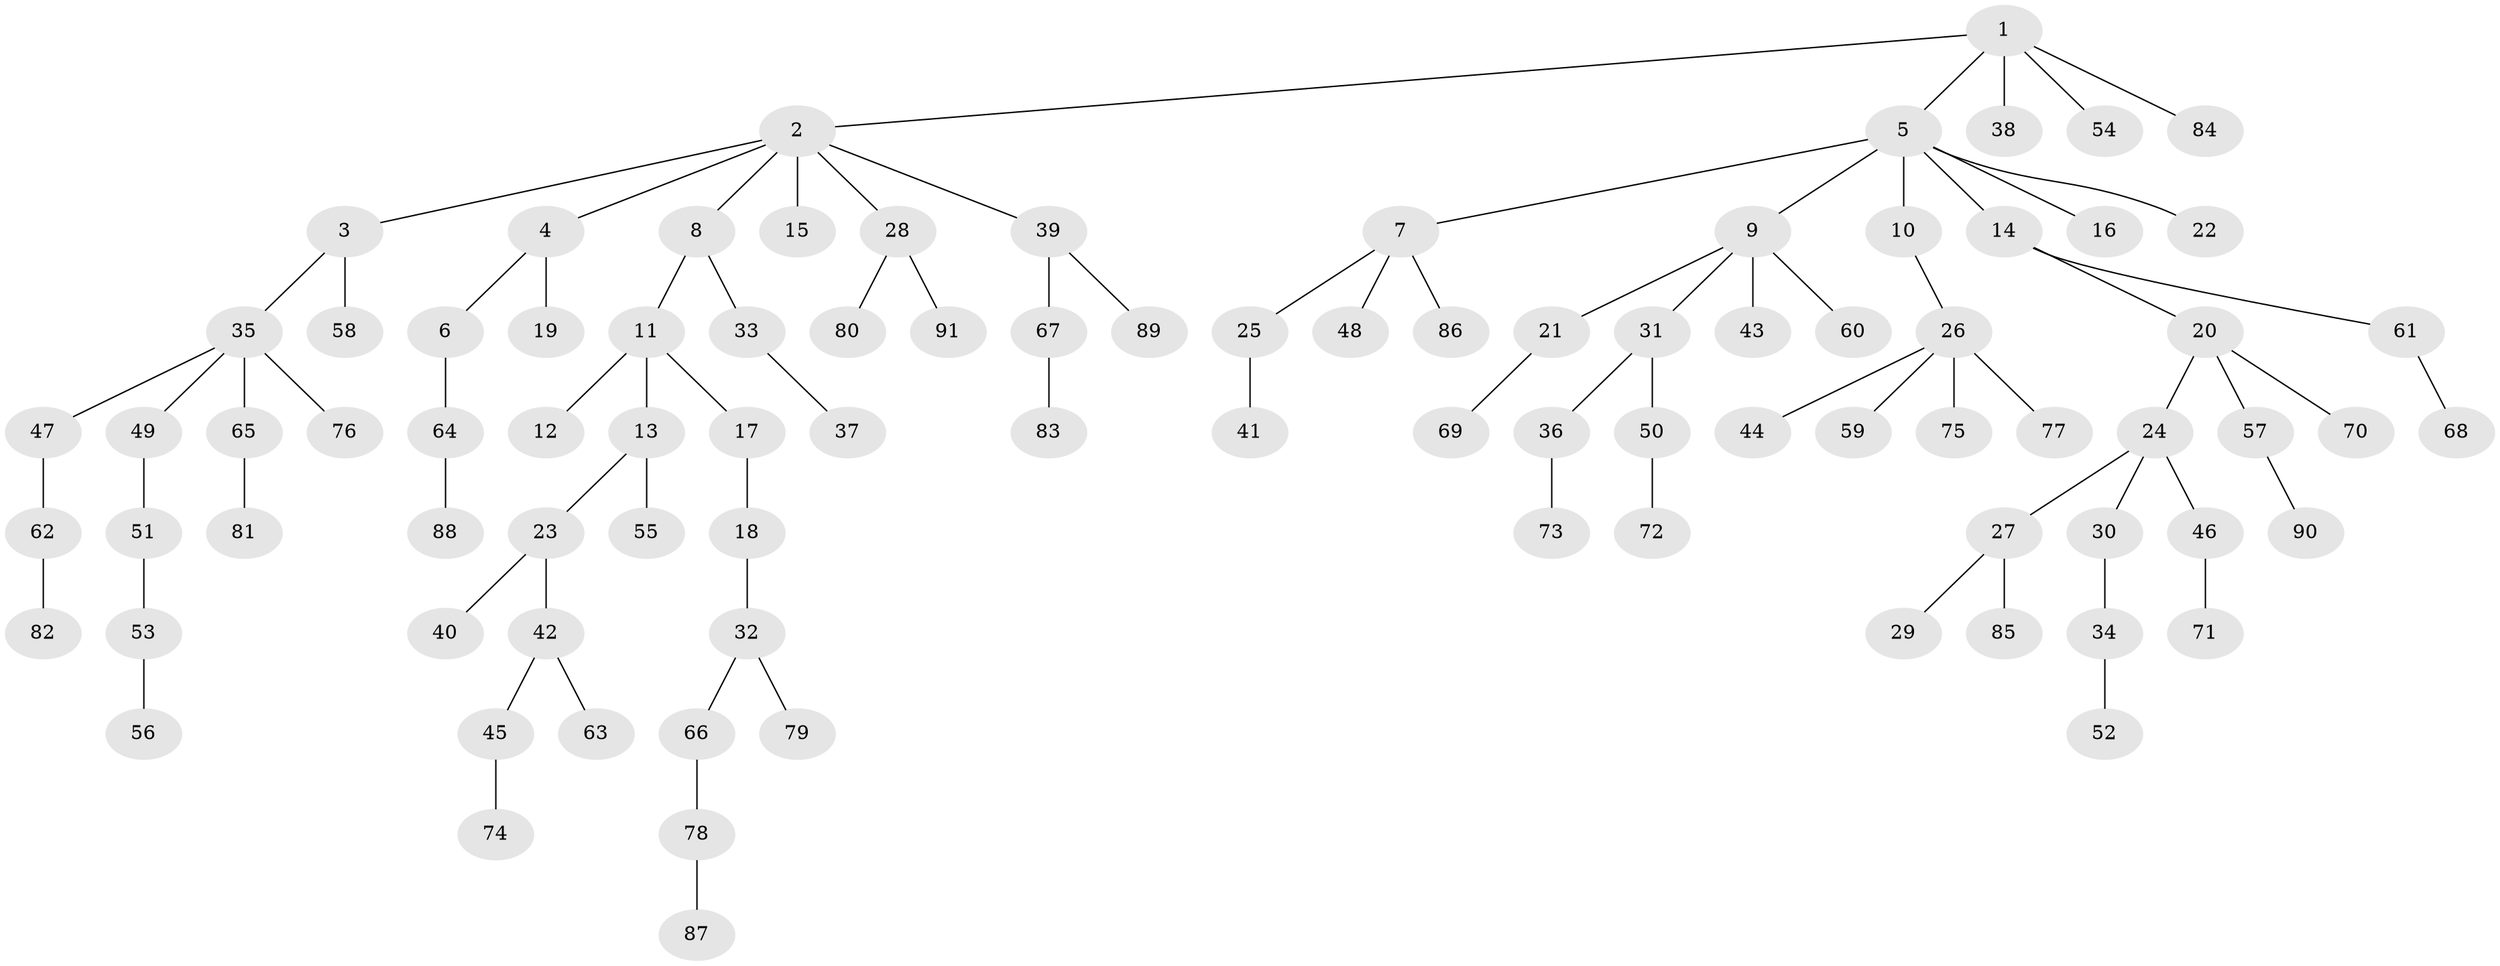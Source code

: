 // Generated by graph-tools (version 1.1) at 2025/26/03/09/25 03:26:30]
// undirected, 91 vertices, 90 edges
graph export_dot {
graph [start="1"]
  node [color=gray90,style=filled];
  1;
  2;
  3;
  4;
  5;
  6;
  7;
  8;
  9;
  10;
  11;
  12;
  13;
  14;
  15;
  16;
  17;
  18;
  19;
  20;
  21;
  22;
  23;
  24;
  25;
  26;
  27;
  28;
  29;
  30;
  31;
  32;
  33;
  34;
  35;
  36;
  37;
  38;
  39;
  40;
  41;
  42;
  43;
  44;
  45;
  46;
  47;
  48;
  49;
  50;
  51;
  52;
  53;
  54;
  55;
  56;
  57;
  58;
  59;
  60;
  61;
  62;
  63;
  64;
  65;
  66;
  67;
  68;
  69;
  70;
  71;
  72;
  73;
  74;
  75;
  76;
  77;
  78;
  79;
  80;
  81;
  82;
  83;
  84;
  85;
  86;
  87;
  88;
  89;
  90;
  91;
  1 -- 2;
  1 -- 5;
  1 -- 38;
  1 -- 54;
  1 -- 84;
  2 -- 3;
  2 -- 4;
  2 -- 8;
  2 -- 15;
  2 -- 28;
  2 -- 39;
  3 -- 35;
  3 -- 58;
  4 -- 6;
  4 -- 19;
  5 -- 7;
  5 -- 9;
  5 -- 10;
  5 -- 14;
  5 -- 16;
  5 -- 22;
  6 -- 64;
  7 -- 25;
  7 -- 48;
  7 -- 86;
  8 -- 11;
  8 -- 33;
  9 -- 21;
  9 -- 31;
  9 -- 43;
  9 -- 60;
  10 -- 26;
  11 -- 12;
  11 -- 13;
  11 -- 17;
  13 -- 23;
  13 -- 55;
  14 -- 20;
  14 -- 61;
  17 -- 18;
  18 -- 32;
  20 -- 24;
  20 -- 57;
  20 -- 70;
  21 -- 69;
  23 -- 40;
  23 -- 42;
  24 -- 27;
  24 -- 30;
  24 -- 46;
  25 -- 41;
  26 -- 44;
  26 -- 59;
  26 -- 75;
  26 -- 77;
  27 -- 29;
  27 -- 85;
  28 -- 80;
  28 -- 91;
  30 -- 34;
  31 -- 36;
  31 -- 50;
  32 -- 66;
  32 -- 79;
  33 -- 37;
  34 -- 52;
  35 -- 47;
  35 -- 49;
  35 -- 65;
  35 -- 76;
  36 -- 73;
  39 -- 67;
  39 -- 89;
  42 -- 45;
  42 -- 63;
  45 -- 74;
  46 -- 71;
  47 -- 62;
  49 -- 51;
  50 -- 72;
  51 -- 53;
  53 -- 56;
  57 -- 90;
  61 -- 68;
  62 -- 82;
  64 -- 88;
  65 -- 81;
  66 -- 78;
  67 -- 83;
  78 -- 87;
}
